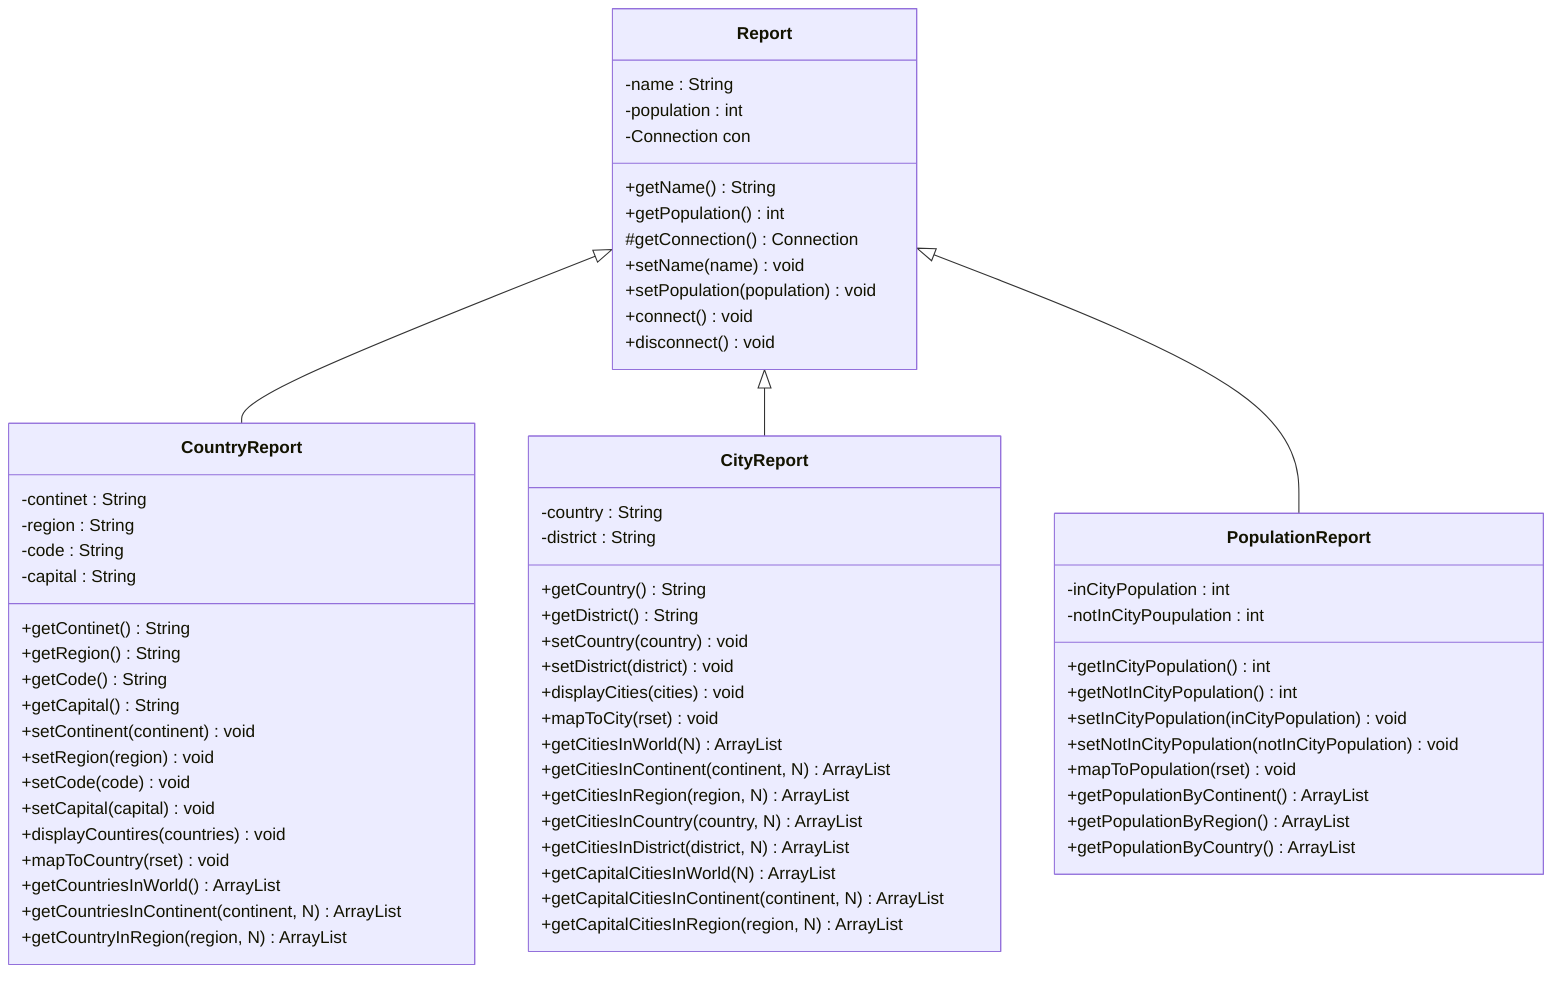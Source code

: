 classDiagram
    class Report{
        -name : String
        -population : int
        -Connection con
        +getName() String
        +getPopulation() int
        #getConnection() Connection
        +setName(name) void
        +setPopulation(population) void
        +connect() void
        +disconnect() void
    }

    class CountryReport{
        -continet : String
        -region : String
        -code : String
        -capital : String
        +getContinet() String
        +getRegion() String
        +getCode() String
        +getCapital() String
        +setContinent(continent) void
        +setRegion(region) void
        +setCode(code) void
        +setCapital(capital) void
        +displayCountires(countries) void
        +mapToCountry(rset) void
        +getCountriesInWorld() ArrayList
        +getCountriesInContinent(continent, N) ArrayList
        +getCountryInRegion(region, N) ArrayList
    }

    class CityReport{
        -country : String
        -district : String
        +getCountry() String
        +getDistrict() String
        +setCountry(country) void
        +setDistrict(district) void
        +displayCities(cities) void
        +mapToCity(rset) void
        +getCitiesInWorld(N) ArrayList
        +getCitiesInContinent(continent, N) ArrayList
        +getCitiesInRegion(region, N) ArrayList
        +getCitiesInCountry(country, N) ArrayList
        +getCitiesInDistrict(district, N) ArrayList
        +getCapitalCitiesInWorld(N) ArrayList
        +getCapitalCitiesInContinent(continent, N) ArrayList
        +getCapitalCitiesInRegion(region, N) ArrayList
    }

    class PopulationReport{
        -inCityPopulation : int
        -notInCityPoupulation : int
        +getInCityPopulation() int
        +getNotInCityPopulation() int
        +setInCityPopulation(inCityPopulation) void
        +setNotInCityPopulation(notInCityPopulation) void
        +mapToPopulation(rset) void
        +getPopulationByContinent() ArrayList
        +getPopulationByRegion() ArrayList
        +getPopulationByCountry() ArrayList

    }

    Report <|-- CountryReport
    Report <|-- CityReport
    Report <|-- PopulationReport